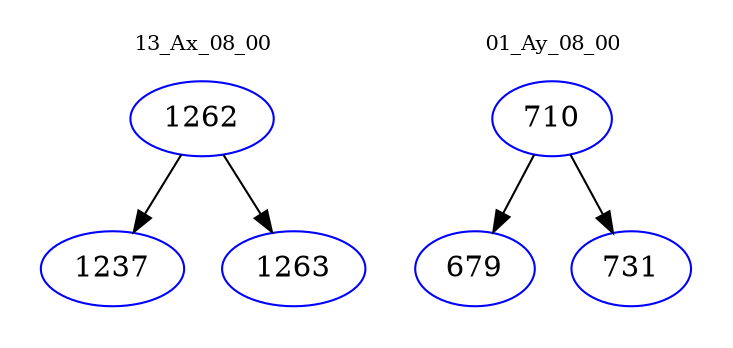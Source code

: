 digraph{
subgraph cluster_0 {
color = white
label = "13_Ax_08_00";
fontsize=10;
T0_1262 [label="1262", color="blue"]
T0_1262 -> T0_1237 [color="black"]
T0_1237 [label="1237", color="blue"]
T0_1262 -> T0_1263 [color="black"]
T0_1263 [label="1263", color="blue"]
}
subgraph cluster_1 {
color = white
label = "01_Ay_08_00";
fontsize=10;
T1_710 [label="710", color="blue"]
T1_710 -> T1_679 [color="black"]
T1_679 [label="679", color="blue"]
T1_710 -> T1_731 [color="black"]
T1_731 [label="731", color="blue"]
}
}
